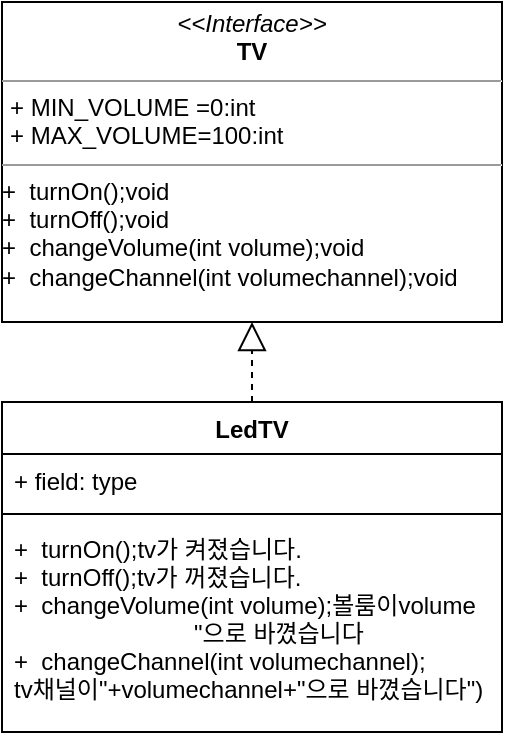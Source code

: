 <mxfile version="20.2.3" type="device"><diagram id="JMaF980oEptCV8plFspv" name="페이지-1"><mxGraphModel dx="1422" dy="865" grid="0" gridSize="10" guides="1" tooltips="1" connect="1" arrows="1" fold="1" page="1" pageScale="1" pageWidth="827" pageHeight="1169" math="0" shadow="0"><root><mxCell id="0"/><mxCell id="1" parent="0"/><mxCell id="udhVIiDVm2Lzhz6d5FQ0-2" value="&lt;p style=&quot;margin:0px;margin-top:4px;text-align:center;&quot;&gt;&lt;i&gt;&amp;lt;&amp;lt;Interface&amp;gt;&amp;gt;&lt;/i&gt;&lt;br&gt;&lt;b&gt;TV&lt;/b&gt;&lt;/p&gt;&lt;hr size=&quot;1&quot;&gt;&lt;p style=&quot;margin:0px;margin-left:4px;&quot;&gt;+ MIN_VOLUME =0:int&lt;br&gt;+ MAX_VOLUME=100:int&lt;/p&gt;&lt;hr size=&quot;1&quot;&gt;+&amp;nbsp;&lt;span style=&quot;background-color: initial;&quot;&gt;&amp;nbsp;turnOn();&lt;/span&gt;void&lt;br&gt;+&amp;nbsp;&amp;nbsp;&lt;span style=&quot;background-color: initial;&quot;&gt;turnOff();&lt;/span&gt;void&lt;br&gt;+&amp;nbsp;&amp;nbsp;&lt;span style=&quot;background-color: initial;&quot;&gt;changeVolume(int volume);&lt;/span&gt;void&lt;span style=&quot;background-color: initial;&quot;&gt;&lt;br&gt;&lt;/span&gt;+&amp;nbsp; changeChannel(int volumechannel);void&lt;br&gt;&lt;p style=&quot;margin:0px;margin-left:4px;&quot;&gt;&lt;span style=&quot;&quot;&gt;&lt;/span&gt;&lt;br&gt;&lt;/p&gt;" style="verticalAlign=top;align=left;overflow=fill;fontSize=12;fontFamily=Helvetica;html=1;" vertex="1" parent="1"><mxGeometry x="40" y="120" width="250" height="160" as="geometry"/></mxCell><mxCell id="udhVIiDVm2Lzhz6d5FQ0-3" value="LedTV" style="swimlane;fontStyle=1;align=center;verticalAlign=top;childLayout=stackLayout;horizontal=1;startSize=26;horizontalStack=0;resizeParent=1;resizeParentMax=0;resizeLast=0;collapsible=1;marginBottom=0;" vertex="1" parent="1"><mxGeometry x="40" y="320" width="250" height="165" as="geometry"><mxRectangle x="490" y="400" width="100" height="30" as="alternateBounds"/></mxGeometry></mxCell><mxCell id="udhVIiDVm2Lzhz6d5FQ0-4" value="+ field: type" style="text;strokeColor=none;fillColor=none;align=left;verticalAlign=top;spacingLeft=4;spacingRight=4;overflow=hidden;rotatable=0;points=[[0,0.5],[1,0.5]];portConstraint=eastwest;" vertex="1" parent="udhVIiDVm2Lzhz6d5FQ0-3"><mxGeometry y="26" width="250" height="26" as="geometry"/></mxCell><mxCell id="udhVIiDVm2Lzhz6d5FQ0-5" value="" style="line;strokeWidth=1;fillColor=none;align=left;verticalAlign=middle;spacingTop=-1;spacingLeft=3;spacingRight=3;rotatable=0;labelPosition=right;points=[];portConstraint=eastwest;" vertex="1" parent="udhVIiDVm2Lzhz6d5FQ0-3"><mxGeometry y="52" width="250" height="8" as="geometry"/></mxCell><mxCell id="udhVIiDVm2Lzhz6d5FQ0-6" value="+  turnOn();tv가 켜졌습니다.&#10;+  turnOff();tv가 꺼졌습니다.&#10;+  changeVolume(int volume);볼룸이volume&#10;                           &quot;으로 바꼈습니다&#10;+  changeChannel(int volumechannel);&#10;tv채널이&quot;+volumechannel+&quot;으로 바꼈습니다&quot;)" style="text;strokeColor=none;fillColor=none;align=left;verticalAlign=top;spacingLeft=4;spacingRight=4;overflow=hidden;rotatable=0;points=[[0,0.5],[1,0.5]];portConstraint=eastwest;" vertex="1" parent="udhVIiDVm2Lzhz6d5FQ0-3"><mxGeometry y="60" width="250" height="105" as="geometry"/></mxCell><mxCell id="udhVIiDVm2Lzhz6d5FQ0-8" value="" style="endArrow=block;dashed=1;endFill=0;endSize=12;html=1;rounded=0;entryX=0.5;entryY=1;entryDx=0;entryDy=0;" edge="1" parent="1" source="udhVIiDVm2Lzhz6d5FQ0-3" target="udhVIiDVm2Lzhz6d5FQ0-2"><mxGeometry width="160" relative="1" as="geometry"><mxPoint x="610" y="670" as="sourcePoint"/><mxPoint x="360" y="290" as="targetPoint"/></mxGeometry></mxCell></root></mxGraphModel></diagram></mxfile>